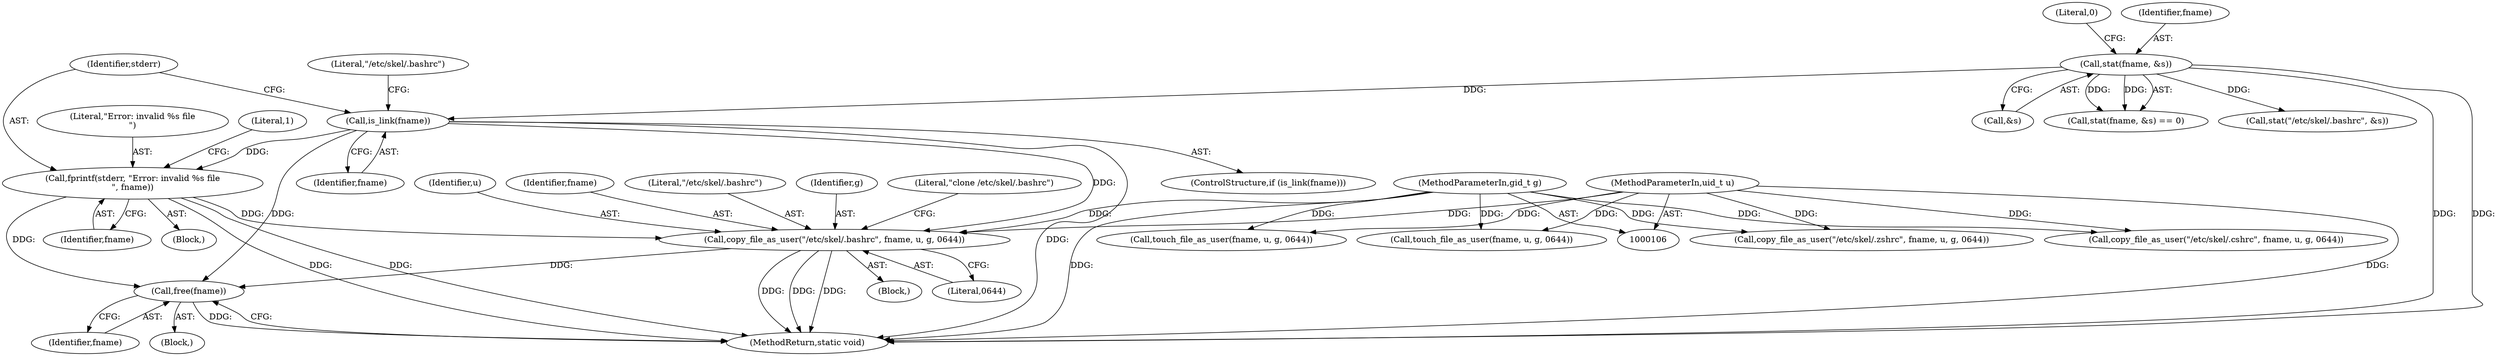 digraph "0_firejail_903fd8a0789ca3cc3c21d84cd0282481515592ef_1@API" {
"1000283" [label="(Call,free(fname))"];
"1000258" [label="(Call,is_link(fname))"];
"1000251" [label="(Call,stat(fname, &s))"];
"1000261" [label="(Call,fprintf(stderr, \"Error: invalid %s file\n\", fname))"];
"1000275" [label="(Call,copy_file_as_user(\"/etc/skel/.bashrc\", fname, u, g, 0644))"];
"1000108" [label="(MethodParameterIn,uid_t u)"];
"1000109" [label="(MethodParameterIn,gid_t g)"];
"1000153" [label="(Call,copy_file_as_user(\"/etc/skel/.zshrc\", fname, u, g, 0644))"];
"1000285" [label="(MethodReturn,static void)"];
"1000258" [label="(Call,is_link(fname))"];
"1000266" [label="(Literal,1)"];
"1000274" [label="(Block,)"];
"1000284" [label="(Identifier,fname)"];
"1000163" [label="(Call,touch_file_as_user(fname, u, g, 0644))"];
"1000278" [label="(Identifier,u)"];
"1000277" [label="(Identifier,fname)"];
"1000283" [label="(Call,free(fname))"];
"1000262" [label="(Identifier,stderr)"];
"1000225" [label="(Call,touch_file_as_user(fname, u, g, 0644))"];
"1000275" [label="(Call,copy_file_as_user(\"/etc/skel/.bashrc\", fname, u, g, 0644))"];
"1000276" [label="(Literal,\"/etc/skel/.bashrc\")"];
"1000215" [label="(Call,copy_file_as_user(\"/etc/skel/.cshrc\", fname, u, g, 0644))"];
"1000263" [label="(Literal,\"Error: invalid %s file\n\")"];
"1000280" [label="(Literal,0644)"];
"1000251" [label="(Call,stat(fname, &s))"];
"1000257" [label="(ControlStructure,if (is_link(fname)))"];
"1000270" [label="(Literal,\"/etc/skel/.bashrc\")"];
"1000260" [label="(Block,)"];
"1000259" [label="(Identifier,fname)"];
"1000279" [label="(Identifier,g)"];
"1000236" [label="(Block,)"];
"1000264" [label="(Identifier,fname)"];
"1000250" [label="(Call,stat(fname, &s) == 0)"];
"1000269" [label="(Call,stat(\"/etc/skel/.bashrc\", &s))"];
"1000261" [label="(Call,fprintf(stderr, \"Error: invalid %s file\n\", fname))"];
"1000253" [label="(Call,&s)"];
"1000109" [label="(MethodParameterIn,gid_t g)"];
"1000255" [label="(Literal,0)"];
"1000108" [label="(MethodParameterIn,uid_t u)"];
"1000252" [label="(Identifier,fname)"];
"1000282" [label="(Literal,\"clone /etc/skel/.bashrc\")"];
"1000283" -> "1000236"  [label="AST: "];
"1000283" -> "1000284"  [label="CFG: "];
"1000284" -> "1000283"  [label="AST: "];
"1000285" -> "1000283"  [label="CFG: "];
"1000283" -> "1000285"  [label="DDG: "];
"1000258" -> "1000283"  [label="DDG: "];
"1000261" -> "1000283"  [label="DDG: "];
"1000275" -> "1000283"  [label="DDG: "];
"1000258" -> "1000257"  [label="AST: "];
"1000258" -> "1000259"  [label="CFG: "];
"1000259" -> "1000258"  [label="AST: "];
"1000262" -> "1000258"  [label="CFG: "];
"1000270" -> "1000258"  [label="CFG: "];
"1000258" -> "1000285"  [label="DDG: "];
"1000251" -> "1000258"  [label="DDG: "];
"1000258" -> "1000261"  [label="DDG: "];
"1000258" -> "1000275"  [label="DDG: "];
"1000251" -> "1000250"  [label="AST: "];
"1000251" -> "1000253"  [label="CFG: "];
"1000252" -> "1000251"  [label="AST: "];
"1000253" -> "1000251"  [label="AST: "];
"1000255" -> "1000251"  [label="CFG: "];
"1000251" -> "1000285"  [label="DDG: "];
"1000251" -> "1000285"  [label="DDG: "];
"1000251" -> "1000250"  [label="DDG: "];
"1000251" -> "1000250"  [label="DDG: "];
"1000251" -> "1000269"  [label="DDG: "];
"1000261" -> "1000260"  [label="AST: "];
"1000261" -> "1000264"  [label="CFG: "];
"1000262" -> "1000261"  [label="AST: "];
"1000263" -> "1000261"  [label="AST: "];
"1000264" -> "1000261"  [label="AST: "];
"1000266" -> "1000261"  [label="CFG: "];
"1000261" -> "1000285"  [label="DDG: "];
"1000261" -> "1000285"  [label="DDG: "];
"1000261" -> "1000275"  [label="DDG: "];
"1000275" -> "1000274"  [label="AST: "];
"1000275" -> "1000280"  [label="CFG: "];
"1000276" -> "1000275"  [label="AST: "];
"1000277" -> "1000275"  [label="AST: "];
"1000278" -> "1000275"  [label="AST: "];
"1000279" -> "1000275"  [label="AST: "];
"1000280" -> "1000275"  [label="AST: "];
"1000282" -> "1000275"  [label="CFG: "];
"1000275" -> "1000285"  [label="DDG: "];
"1000275" -> "1000285"  [label="DDG: "];
"1000275" -> "1000285"  [label="DDG: "];
"1000108" -> "1000275"  [label="DDG: "];
"1000109" -> "1000275"  [label="DDG: "];
"1000108" -> "1000106"  [label="AST: "];
"1000108" -> "1000285"  [label="DDG: "];
"1000108" -> "1000153"  [label="DDG: "];
"1000108" -> "1000163"  [label="DDG: "];
"1000108" -> "1000215"  [label="DDG: "];
"1000108" -> "1000225"  [label="DDG: "];
"1000109" -> "1000106"  [label="AST: "];
"1000109" -> "1000285"  [label="DDG: "];
"1000109" -> "1000153"  [label="DDG: "];
"1000109" -> "1000163"  [label="DDG: "];
"1000109" -> "1000215"  [label="DDG: "];
"1000109" -> "1000225"  [label="DDG: "];
}
